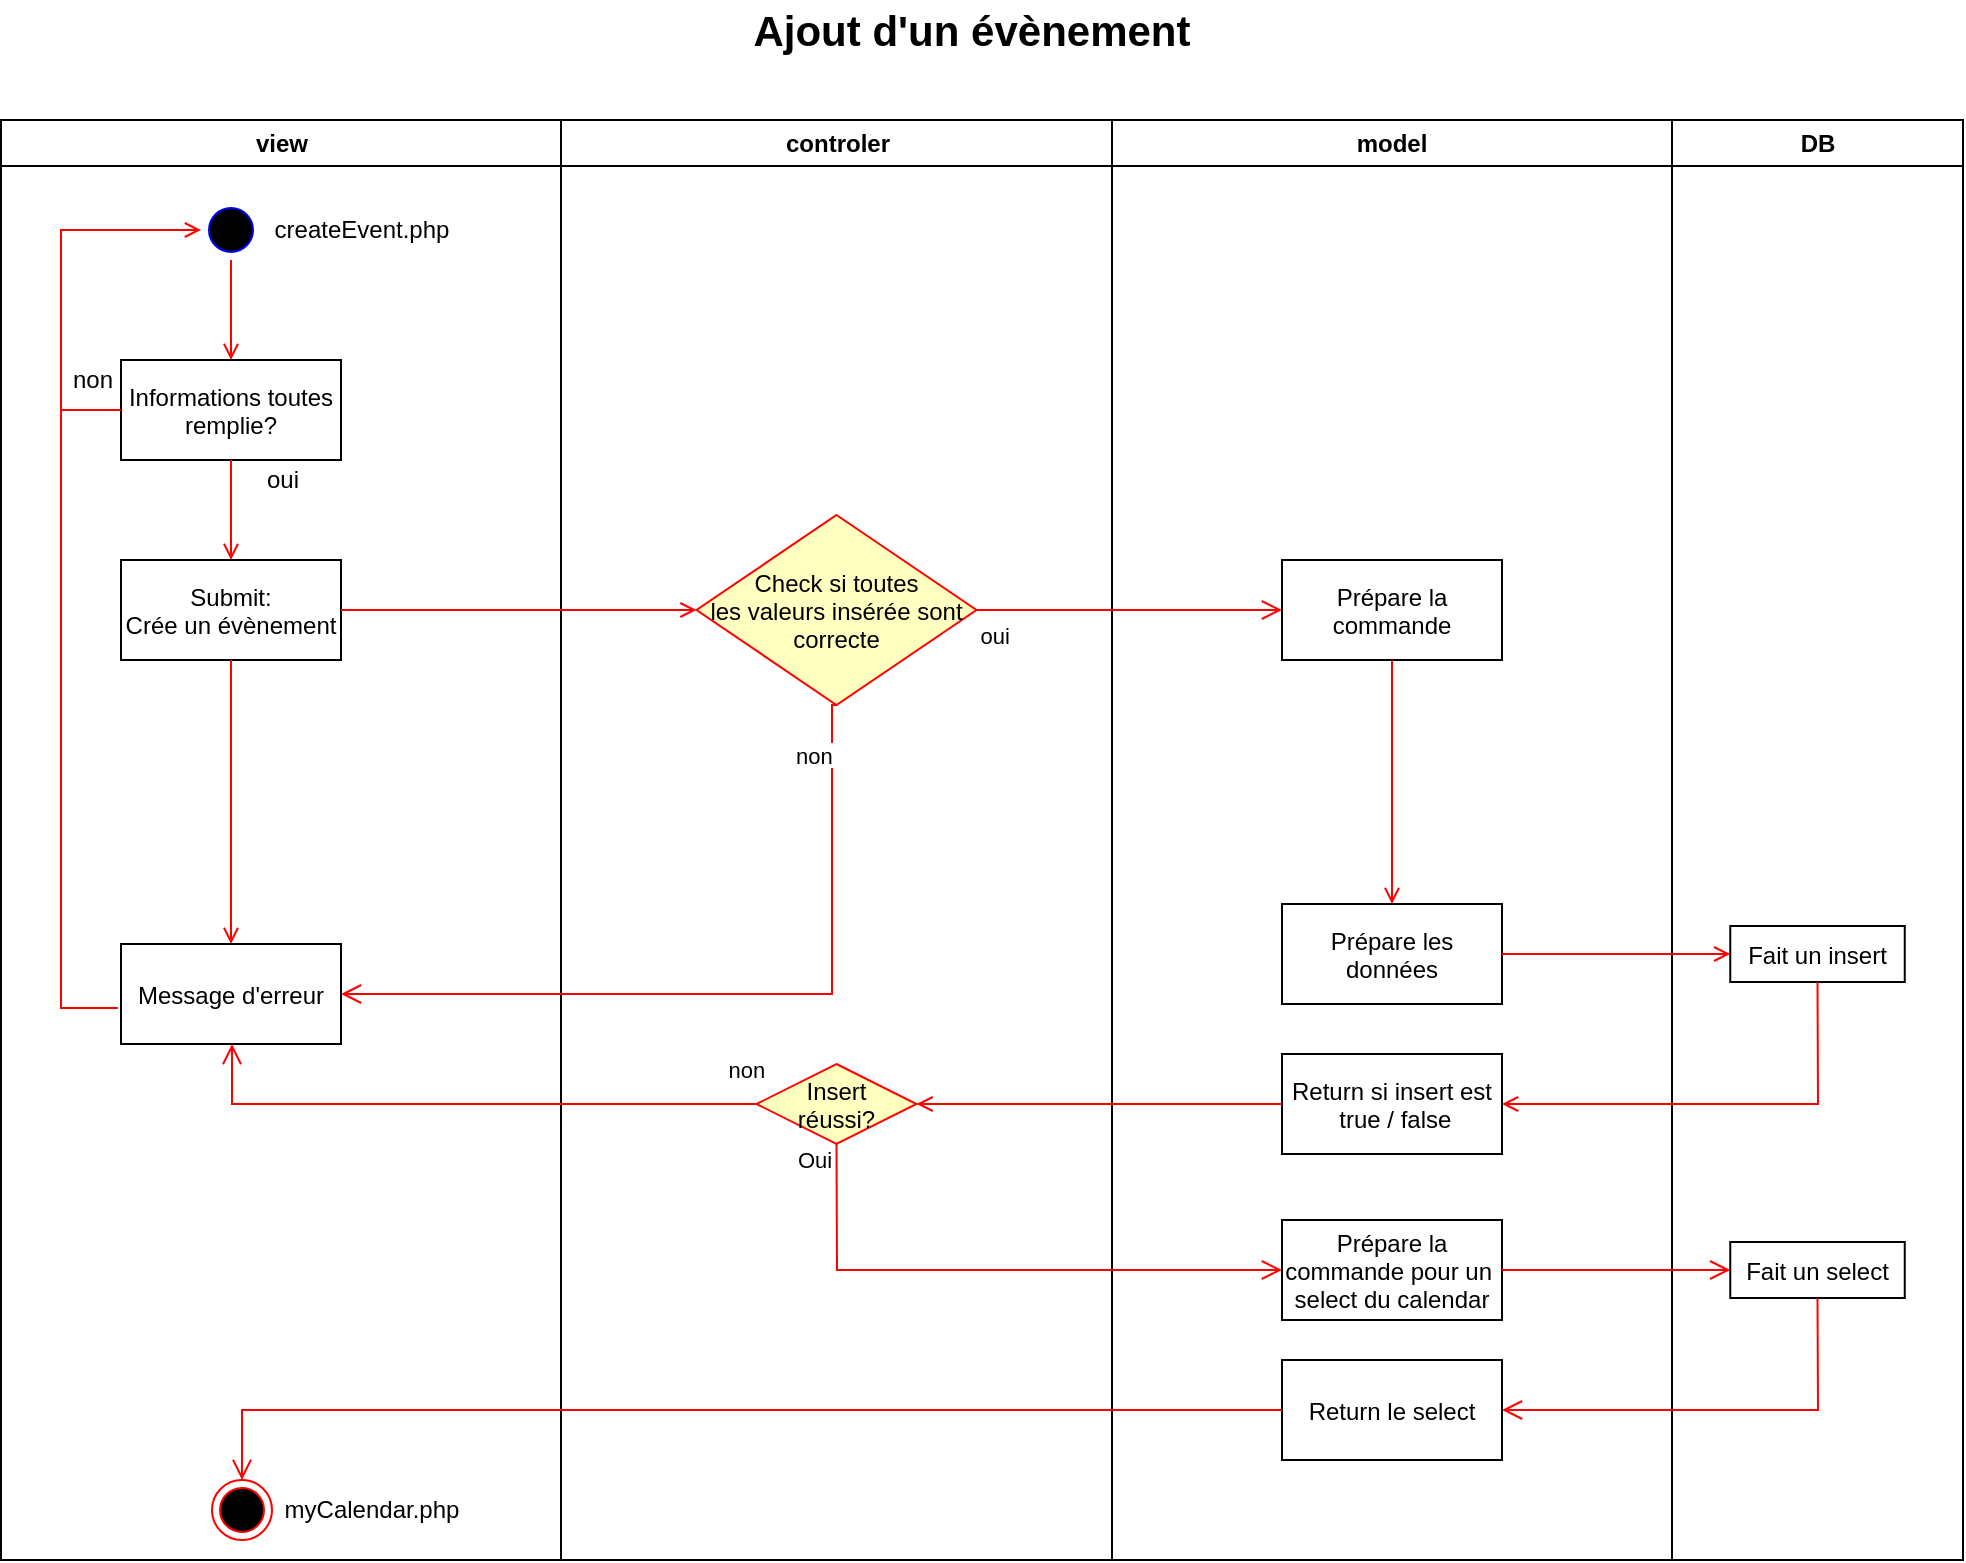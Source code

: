 <mxfile version="14.6.11" type="device"><diagram name="Page-1" id="e7e014a7-5840-1c2e-5031-d8a46d1fe8dd"><mxGraphModel dx="1673" dy="867" grid="1" gridSize="10" guides="1" tooltips="1" connect="1" arrows="1" fold="1" page="1" pageScale="1" pageWidth="1169" pageHeight="826" background="#ffffff" math="0" shadow="0"><root><mxCell id="0"/><mxCell id="1" parent="0"/><mxCell id="2" value="view" style="swimlane;whiteSpace=wrap" parent="1" vertex="1"><mxGeometry x="164.5" y="60" width="280" height="720" as="geometry"/></mxCell><mxCell id="5" value="" style="ellipse;shape=startState;fillColor=#000000;strokeColor=#0000FF;" parent="2" vertex="1"><mxGeometry x="100" y="40" width="30" height="30" as="geometry"/></mxCell><mxCell id="7" value="Submit:&#10;Crée un évènement" style="" parent="2" vertex="1"><mxGeometry x="60" y="220" width="110" height="50" as="geometry"/></mxCell><mxCell id="8" value="Informations toutes &#10;remplie?" style="" parent="2" vertex="1"><mxGeometry x="60" y="120" width="110" height="50" as="geometry"/></mxCell><mxCell id="9" value="" style="endArrow=open;strokeColor=#FF0000;endFill=1;rounded=0" parent="2" source="7" target="2ZN6HkLlfxfYOQOT_Urk-76" edge="1"><mxGeometry relative="1" as="geometry"><mxPoint x="115.5" y="340" as="targetPoint"/></mxGeometry></mxCell><mxCell id="12" value="" style="edgeStyle=elbowEdgeStyle;elbow=horizontal;strokeColor=#FF0000;endArrow=open;endFill=1;rounded=0;exitX=-0.014;exitY=0.64;exitDx=0;exitDy=0;exitPerimeter=0;entryX=0;entryY=0.5;entryDx=0;entryDy=0;" parent="2" source="2ZN6HkLlfxfYOQOT_Urk-76" target="5" edge="1"><mxGeometry width="100" height="100" relative="1" as="geometry"><mxPoint x="160" y="290" as="sourcePoint"/><mxPoint x="260" y="190" as="targetPoint"/><Array as="points"><mxPoint x="30" y="250"/></Array></mxGeometry></mxCell><mxCell id="38" value="" style="ellipse;shape=endState;fillColor=#000000;strokeColor=#ff0000" parent="2" vertex="1"><mxGeometry x="105.5" y="680" width="30" height="30" as="geometry"/></mxCell><mxCell id="2ZN6HkLlfxfYOQOT_Urk-76" value="Message d'erreur" style="" parent="2" vertex="1"><mxGeometry x="60" y="412" width="110" height="50" as="geometry"/></mxCell><mxCell id="2ZN6HkLlfxfYOQOT_Urk-78" value="" style="endArrow=open;strokeColor=#FF0000;endFill=1;rounded=0;entryX=0.5;entryY=0;entryDx=0;entryDy=0;exitX=0.5;exitY=1;exitDx=0;exitDy=0;" parent="2" source="8" target="7" edge="1"><mxGeometry relative="1" as="geometry"><mxPoint x="85.5" y="370" as="sourcePoint"/><mxPoint x="125" y="230" as="targetPoint"/></mxGeometry></mxCell><mxCell id="bqckTU542nx4s31JSPxL-43" value="non" style="text;html=1;align=center;verticalAlign=middle;resizable=0;points=[];autosize=1;strokeColor=none;" parent="2" vertex="1"><mxGeometry x="25.5" y="120" width="40" height="20" as="geometry"/></mxCell><mxCell id="bqckTU542nx4s31JSPxL-44" value="createEvent.php" style="text;html=1;strokeColor=none;fillColor=none;align=center;verticalAlign=middle;whiteSpace=wrap;rounded=0;" parent="2" vertex="1"><mxGeometry x="130" y="45" width="99.5" height="20" as="geometry"/></mxCell><mxCell id="bqckTU542nx4s31JSPxL-46" value="" style="endArrow=open;strokeColor=#FF0000;endFill=1;rounded=0;entryX=0.5;entryY=0;entryDx=0;entryDy=0;exitX=0.5;exitY=1;exitDx=0;exitDy=0;" parent="2" source="5" target="8" edge="1"><mxGeometry relative="1" as="geometry"><mxPoint x="125" y="180" as="sourcePoint"/><mxPoint x="125" y="270" as="targetPoint"/></mxGeometry></mxCell><mxCell id="c6RItOteFNV2czw8S1WS-39" value="&lt;span&gt;myCalendar.php&lt;/span&gt;" style="text;html=1;strokeColor=none;fillColor=none;align=center;verticalAlign=middle;whiteSpace=wrap;rounded=0;" vertex="1" parent="2"><mxGeometry x="135.5" y="685" width="99.5" height="20" as="geometry"/></mxCell><mxCell id="bqckTU542nx4s31JSPxL-42" value="oui" style="text;html=1;align=center;verticalAlign=middle;resizable=0;points=[];autosize=1;strokeColor=none;" parent="2" vertex="1"><mxGeometry x="125.5" y="170" width="30" height="20" as="geometry"/></mxCell><mxCell id="3" value="controler" style="swimlane;whiteSpace=wrap" parent="1" vertex="1"><mxGeometry x="444.5" y="60" width="275.5" height="720" as="geometry"/></mxCell><mxCell id="21" value="Check si toutes &#10;les valeurs insérée sont&#10;correcte" style="rhombus;fillColor=#ffffc0;strokeColor=#ff0000;" parent="3" vertex="1"><mxGeometry x="67.75" y="197.5" width="140" height="95" as="geometry"/></mxCell><mxCell id="2ZN6HkLlfxfYOQOT_Urk-69" value="Insert &#10;réussi?" style="rhombus;fillColor=#ffffc0;strokeColor=#ff0000;" parent="3" vertex="1"><mxGeometry x="97.75" y="472" width="80" height="40" as="geometry"/></mxCell><mxCell id="4" value="model" style="swimlane;whiteSpace=wrap" parent="1" vertex="1"><mxGeometry x="720" y="60" width="280" height="720" as="geometry"/></mxCell><mxCell id="33" value="Prépare la &#10;commande" style="" parent="4" vertex="1"><mxGeometry x="85" y="220" width="110" height="50" as="geometry"/></mxCell><mxCell id="39" value="" style="endArrow=open;strokeColor=#FF0000;endFill=1;rounded=0;entryX=0.5;entryY=0;entryDx=0;entryDy=0;" parent="4" source="33" target="2ZN6HkLlfxfYOQOT_Urk-51" edge="1"><mxGeometry relative="1" as="geometry"/></mxCell><mxCell id="2ZN6HkLlfxfYOQOT_Urk-51" value="Prépare les &#10;données" style="" parent="4" vertex="1"><mxGeometry x="85" y="392" width="110" height="50" as="geometry"/></mxCell><mxCell id="2ZN6HkLlfxfYOQOT_Urk-70" value="Return si insert est&#10; true / false" style="" parent="4" vertex="1"><mxGeometry x="85" y="467" width="110" height="50" as="geometry"/></mxCell><mxCell id="c6RItOteFNV2czw8S1WS-40" value="Prépare la&#10;commande pour un &#10;select du calendar" style="" vertex="1" parent="4"><mxGeometry x="85" y="550" width="110" height="50" as="geometry"/></mxCell><mxCell id="20" value="" style="endArrow=open;strokeColor=#FF0000;endFill=1;rounded=0;exitX=1;exitY=0.5;exitDx=0;exitDy=0;" parent="1" source="7" target="21" edge="1"><mxGeometry relative="1" as="geometry"><mxPoint x="464.5" y="373" as="targetPoint"/><mxPoint x="360" y="380" as="sourcePoint"/></mxGeometry></mxCell><mxCell id="2ZN6HkLlfxfYOQOT_Urk-41" value="DB" style="swimlane;whiteSpace=wrap" parent="1" vertex="1"><mxGeometry x="1000" y="60" width="145.5" height="720" as="geometry"/></mxCell><mxCell id="2ZN6HkLlfxfYOQOT_Urk-52" value="Fait un insert" style="" parent="2ZN6HkLlfxfYOQOT_Urk-41" vertex="1"><mxGeometry x="29.13" y="403" width="87.25" height="28" as="geometry"/></mxCell><mxCell id="c6RItOteFNV2czw8S1WS-41" value="Fait un select" style="" vertex="1" parent="2ZN6HkLlfxfYOQOT_Urk-41"><mxGeometry x="29.13" y="561" width="87.25" height="28" as="geometry"/></mxCell><mxCell id="2ZN6HkLlfxfYOQOT_Urk-53" value="" style="endArrow=open;strokeColor=#FF0000;endFill=1;rounded=0;entryX=0;entryY=0.5;entryDx=0;entryDy=0;exitX=1;exitY=0.5;exitDx=0;exitDy=0;" parent="1" source="2ZN6HkLlfxfYOQOT_Urk-51" target="2ZN6HkLlfxfYOQOT_Urk-52" edge="1"><mxGeometry relative="1" as="geometry"><mxPoint x="879.5" y="480" as="sourcePoint"/><mxPoint x="879.5" y="530" as="targetPoint"/></mxGeometry></mxCell><mxCell id="2ZN6HkLlfxfYOQOT_Urk-54" value="non" style="edgeStyle=elbowEdgeStyle;elbow=horizontal;align=left;verticalAlign=top;endArrow=open;endSize=8;strokeColor=#FF0000;endFill=1;rounded=0;exitX=0.5;exitY=1;exitDx=0;exitDy=0;entryX=1;entryY=0.5;entryDx=0;entryDy=0;" parent="1" source="21" target="2ZN6HkLlfxfYOQOT_Urk-76" edge="1"><mxGeometry x="-0.925" y="-20" relative="1" as="geometry"><mxPoint x="219.5" y="263" as="targetPoint"/><mxPoint x="529.5" y="420.5" as="sourcePoint"/><Array as="points"><mxPoint x="580" y="470"/></Array><mxPoint as="offset"/></mxGeometry></mxCell><mxCell id="2ZN6HkLlfxfYOQOT_Urk-67" value="" style="endArrow=open;strokeColor=#FF0000;endFill=1;rounded=0;entryX=1;entryY=0.5;entryDx=0;entryDy=0;exitX=0.5;exitY=1;exitDx=0;exitDy=0;" parent="1" source="2ZN6HkLlfxfYOQOT_Urk-52" target="2ZN6HkLlfxfYOQOT_Urk-70" edge="1"><mxGeometry relative="1" as="geometry"><mxPoint x="850" y="620" as="sourcePoint"/><mxPoint x="905" y="650" as="targetPoint"/><Array as="points"><mxPoint x="1073" y="552"/></Array></mxGeometry></mxCell><mxCell id="2ZN6HkLlfxfYOQOT_Urk-74" value="non" style="edgeStyle=elbowEdgeStyle;elbow=horizontal;align=left;verticalAlign=top;endArrow=open;endSize=8;strokeColor=#FF0000;endFill=1;rounded=0;entryX=0.5;entryY=1;entryDx=0;entryDy=0;exitX=0;exitY=0.5;exitDx=0;exitDy=0;" parent="1" source="2ZN6HkLlfxfYOQOT_Urk-69" target="2ZN6HkLlfxfYOQOT_Urk-76" edge="1"><mxGeometry x="-0.892" y="-30" relative="1" as="geometry"><mxPoint x="340" y="568" as="targetPoint"/><mxPoint x="520" y="560" as="sourcePoint"/><Array as="points"><mxPoint x="280" y="550"/><mxPoint x="410" y="450"/><mxPoint x="630" y="623"/></Array><mxPoint as="offset"/></mxGeometry></mxCell><mxCell id="2ZN6HkLlfxfYOQOT_Urk-79" value="" style="endArrow=open;strokeColor=#FF0000;endFill=1;rounded=0;exitX=0;exitY=0.5;exitDx=0;exitDy=0;" parent="1" source="2ZN6HkLlfxfYOQOT_Urk-70" target="2ZN6HkLlfxfYOQOT_Urk-69" edge="1"><mxGeometry relative="1" as="geometry"><mxPoint x="1082.745" y="570" as="sourcePoint"/><mxPoint x="925" y="660" as="targetPoint"/><Array as="points"/></mxGeometry></mxCell><mxCell id="23" value="oui" style="edgeStyle=elbowEdgeStyle;elbow=horizontal;align=left;verticalAlign=top;endArrow=open;endSize=8;strokeColor=#FF0000;endFill=1;rounded=0;entryX=0;entryY=0.5;entryDx=0;entryDy=0;exitX=1;exitY=0.5;exitDx=0;exitDy=0;" parent="1" source="21" target="33" edge="1"><mxGeometry x="-1" relative="1" as="geometry"><mxPoint x="639.5" y="453" as="targetPoint"/><Array as="points"/></mxGeometry></mxCell><mxCell id="bqckTU542nx4s31JSPxL-40" value="&lt;font style=&quot;font-size: 21px&quot;&gt;&lt;b&gt;Ajout d'un évènement&lt;/b&gt;&lt;/font&gt;" style="text;html=1;strokeColor=none;fillColor=none;align=center;verticalAlign=middle;whiteSpace=wrap;rounded=0;" parent="1" vertex="1"><mxGeometry x="530" width="240" height="30" as="geometry"/></mxCell><mxCell id="c6RItOteFNV2czw8S1WS-45" value="Return le select" style="" vertex="1" parent="1"><mxGeometry x="805" y="680" width="110" height="50" as="geometry"/></mxCell><mxCell id="c6RItOteFNV2czw8S1WS-43" value="" style="edgeStyle=elbowEdgeStyle;elbow=horizontal;align=left;verticalAlign=top;endArrow=open;endSize=8;strokeColor=#FF0000;endFill=1;rounded=0;exitX=0.5;exitY=1;exitDx=0;exitDy=0;entryX=1;entryY=0.5;entryDx=0;entryDy=0;" edge="1" parent="1" source="c6RItOteFNV2czw8S1WS-41" target="c6RItOteFNV2czw8S1WS-45"><mxGeometry x="-1" y="10" relative="1" as="geometry"><mxPoint x="915" y="720" as="targetPoint"/><mxPoint x="502.25" y="655" as="sourcePoint"/><Array as="points"><mxPoint x="1073" y="690"/><mxPoint x="512.25" y="665"/><mxPoint x="856.75" y="720"/></Array><mxPoint as="offset"/></mxGeometry></mxCell><mxCell id="c6RItOteFNV2czw8S1WS-44" value="" style="edgeStyle=elbowEdgeStyle;elbow=horizontal;align=left;verticalAlign=top;endArrow=open;endSize=8;strokeColor=#FF0000;endFill=1;rounded=0;exitX=0;exitY=0.5;exitDx=0;exitDy=0;entryX=0.5;entryY=0;entryDx=0;entryDy=0;" edge="1" parent="1" source="c6RItOteFNV2czw8S1WS-45" target="38"><mxGeometry x="-1" y="10" relative="1" as="geometry"><mxPoint x="370" y="680" as="targetPoint"/><mxPoint x="805" y="720" as="sourcePoint"/><Array as="points"><mxPoint x="285" y="730"/><mxPoint x="87.25" y="696"/><mxPoint x="431.75" y="751"/></Array><mxPoint as="offset"/></mxGeometry></mxCell><mxCell id="c6RItOteFNV2czw8S1WS-47" value="" style="edgeStyle=elbowEdgeStyle;elbow=horizontal;align=left;verticalAlign=top;endArrow=open;endSize=8;strokeColor=#FF0000;endFill=1;rounded=0;exitX=0.5;exitY=1;exitDx=0;exitDy=0;entryX=0;entryY=0.5;entryDx=0;entryDy=0;" edge="1" parent="1" source="2ZN6HkLlfxfYOQOT_Urk-69" target="c6RItOteFNV2czw8S1WS-40"><mxGeometry x="-0.562" y="35" relative="1" as="geometry"><mxPoint x="694.13" y="640" as="targetPoint"/><mxPoint x="580" y="640" as="sourcePoint"/><Array as="points"><mxPoint x="582.5" y="610"/><mxPoint x="602.75" y="663"/><mxPoint x="947.25" y="718"/></Array><mxPoint as="offset"/></mxGeometry></mxCell><mxCell id="c6RItOteFNV2czw8S1WS-48" value="Oui" style="edgeLabel;html=1;align=center;verticalAlign=middle;resizable=0;points=[];" vertex="1" connectable="0" parent="c6RItOteFNV2czw8S1WS-47"><mxGeometry x="-0.865" y="-3" relative="1" as="geometry"><mxPoint x="-9" y="-12" as="offset"/></mxGeometry></mxCell><mxCell id="c6RItOteFNV2czw8S1WS-42" value="" style="edgeStyle=elbowEdgeStyle;elbow=horizontal;align=left;verticalAlign=top;endArrow=open;endSize=8;strokeColor=#FF0000;endFill=1;rounded=0;exitX=1;exitY=0.5;exitDx=0;exitDy=0;entryX=0;entryY=0.5;entryDx=0;entryDy=0;" edge="1" parent="1" source="c6RItOteFNV2czw8S1WS-40" target="c6RItOteFNV2czw8S1WS-41"><mxGeometry x="-0.562" y="35" relative="1" as="geometry"><mxPoint x="987.75" y="773" as="targetPoint"/><mxPoint x="950" y="625" as="sourcePoint"/><Array as="points"><mxPoint x="980" y="655"/><mxPoint x="937.75" y="673"/><mxPoint x="1282.25" y="728"/></Array><mxPoint as="offset"/></mxGeometry></mxCell><mxCell id="c6RItOteFNV2czw8S1WS-49" value="" style="endArrow=none;strokeColor=#FF0000;endFill=0;rounded=0;exitX=0;exitY=0.5;exitDx=0;exitDy=0;verticalAlign=middle;ignoreEdge=0;fixDash=1;snapToPoint=0;anchorPointDirection=0;strokeOpacity=100;" edge="1" parent="1" source="8"><mxGeometry relative="1" as="geometry"><mxPoint x="195" y="205" as="targetPoint"/><mxPoint x="224.5" y="215" as="sourcePoint"/></mxGeometry></mxCell></root></mxGraphModel></diagram></mxfile>